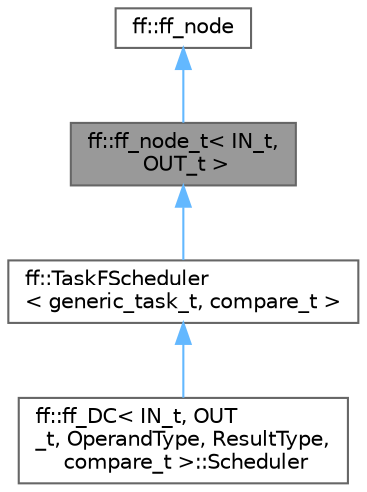 digraph "ff::ff_node_t&lt; IN_t, OUT_t &gt;"
{
 // LATEX_PDF_SIZE
  bgcolor="transparent";
  edge [fontname=Helvetica,fontsize=10,labelfontname=Helvetica,labelfontsize=10];
  node [fontname=Helvetica,fontsize=10,shape=box,height=0.2,width=0.4];
  Node1 [id="Node000001",label="ff::ff_node_t\< IN_t,\l OUT_t \>",height=0.2,width=0.4,color="gray40", fillcolor="grey60", style="filled", fontcolor="black",tooltip=" "];
  Node2 -> Node1 [id="edge1_Node000001_Node000002",dir="back",color="steelblue1",style="solid",tooltip=" "];
  Node2 [id="Node000002",label="ff::ff_node",height=0.2,width=0.4,color="gray40", fillcolor="white", style="filled",URL="$classff_1_1ff__node.html",tooltip="The FastFlow abstract contanier for a parallel activity (actor)."];
  Node1 -> Node3 [id="edge2_Node000001_Node000003",dir="back",color="steelblue1",style="solid",tooltip=" "];
  Node3 [id="Node000003",label="ff::TaskFScheduler\l\< generic_task_t, compare_t \>",height=0.2,width=0.4,color="gray40", fillcolor="white", style="filled",URL="$classff_1_1_task_f_scheduler.html",tooltip=" "];
  Node3 -> Node4 [id="edge3_Node000003_Node000004",dir="back",color="steelblue1",style="solid",tooltip=" "];
  Node4 [id="Node000004",label="ff::ff_DC\< IN_t, OUT\l_t, OperandType, ResultType,\l compare_t \>::Scheduler",height=0.2,width=0.4,color="gray40", fillcolor="white", style="filled",URL="$classff_1_1ff___d_c_1_1_scheduler.html",tooltip=" "];
}
